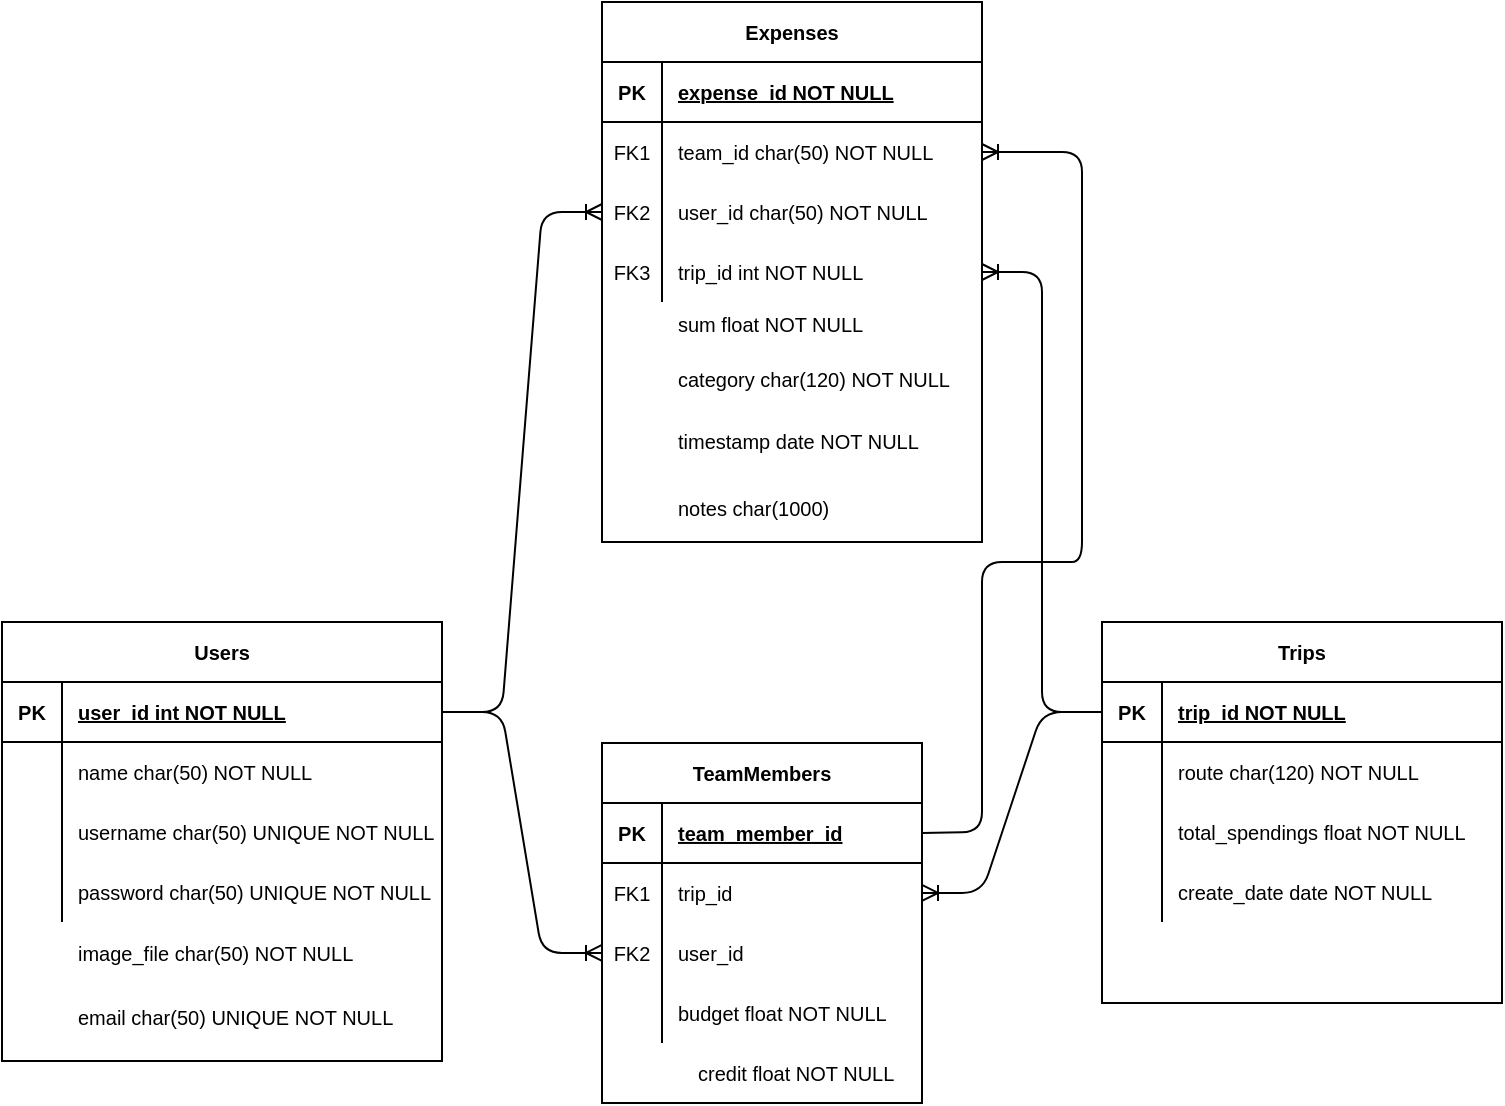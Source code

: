 <mxfile version="13.10.4" type="device"><diagram id="R2lEEEUBdFMjLlhIrx00" name="Page-1"><mxGraphModel dx="1394" dy="886" grid="1" gridSize="10" guides="1" tooltips="1" connect="1" arrows="1" fold="1" page="1" pageScale="1" pageWidth="850" pageHeight="1100" math="0" shadow="0" extFonts="Permanent Marker^https://fonts.googleapis.com/css?family=Permanent+Marker"><root><mxCell id="0"/><mxCell id="1" parent="0"/><mxCell id="nhQaofarIDC7sMtflbEb-67" value="" style="group;fontSize=10;" parent="1" vertex="1" connectable="0"><mxGeometry x="360" y="480" width="228" height="270" as="geometry"/></mxCell><mxCell id="ixAjLZHikR3PW5POOQm4-48" value="" style="group" vertex="1" connectable="0" parent="nhQaofarIDC7sMtflbEb-67"><mxGeometry width="228" height="270" as="geometry"/></mxCell><mxCell id="nhQaofarIDC7sMtflbEb-33" value="Expenses" style="shape=table;startSize=30;container=1;collapsible=1;childLayout=tableLayout;fixedRows=1;rowLines=0;fontStyle=1;align=center;resizeLast=1;fontSize=10;" parent="ixAjLZHikR3PW5POOQm4-48" vertex="1"><mxGeometry width="190" height="270" as="geometry"/></mxCell><mxCell id="nhQaofarIDC7sMtflbEb-34" value="" style="shape=partialRectangle;collapsible=0;dropTarget=0;pointerEvents=0;fillColor=none;top=0;left=0;bottom=1;right=0;points=[[0,0.5],[1,0.5]];portConstraint=eastwest;fontSize=10;" parent="nhQaofarIDC7sMtflbEb-33" vertex="1"><mxGeometry y="30" width="190" height="30" as="geometry"/></mxCell><mxCell id="nhQaofarIDC7sMtflbEb-35" value="PK" style="shape=partialRectangle;connectable=0;fillColor=none;top=0;left=0;bottom=0;right=0;fontStyle=1;overflow=hidden;fontSize=10;" parent="nhQaofarIDC7sMtflbEb-34" vertex="1"><mxGeometry width="30" height="30" as="geometry"/></mxCell><mxCell id="nhQaofarIDC7sMtflbEb-36" value="expense_id NOT NULL" style="shape=partialRectangle;connectable=0;fillColor=none;top=0;left=0;bottom=0;right=0;align=left;spacingLeft=6;fontStyle=5;overflow=hidden;fontSize=10;" parent="nhQaofarIDC7sMtflbEb-34" vertex="1"><mxGeometry x="30" width="160" height="30" as="geometry"/></mxCell><mxCell id="nhQaofarIDC7sMtflbEb-43" value="" style="shape=partialRectangle;collapsible=0;dropTarget=0;pointerEvents=0;fillColor=none;top=0;left=0;bottom=0;right=0;points=[[0,0.5],[1,0.5]];portConstraint=eastwest;fontSize=10;" parent="nhQaofarIDC7sMtflbEb-33" vertex="1"><mxGeometry y="60" width="190" height="30" as="geometry"/></mxCell><mxCell id="nhQaofarIDC7sMtflbEb-44" value="FK1" style="shape=partialRectangle;connectable=0;fillColor=none;top=0;left=0;bottom=0;right=0;editable=1;overflow=hidden;fontSize=10;" parent="nhQaofarIDC7sMtflbEb-43" vertex="1"><mxGeometry width="30" height="30" as="geometry"/></mxCell><mxCell id="nhQaofarIDC7sMtflbEb-45" value="team_id char(50) NOT NULL" style="shape=partialRectangle;connectable=0;fillColor=none;top=0;left=0;bottom=0;right=0;align=left;spacingLeft=6;overflow=hidden;fontSize=10;" parent="nhQaofarIDC7sMtflbEb-43" vertex="1"><mxGeometry x="30" width="160" height="30" as="geometry"/></mxCell><mxCell id="nhQaofarIDC7sMtflbEb-40" value="" style="shape=partialRectangle;collapsible=0;dropTarget=0;pointerEvents=0;fillColor=none;top=0;left=0;bottom=0;right=0;points=[[0,0.5],[1,0.5]];portConstraint=eastwest;fontSize=10;" parent="nhQaofarIDC7sMtflbEb-33" vertex="1"><mxGeometry y="90" width="190" height="30" as="geometry"/></mxCell><mxCell id="nhQaofarIDC7sMtflbEb-41" value="FK2" style="shape=partialRectangle;connectable=0;fillColor=none;top=0;left=0;bottom=0;right=0;editable=1;overflow=hidden;fontSize=10;" parent="nhQaofarIDC7sMtflbEb-40" vertex="1"><mxGeometry width="30" height="30" as="geometry"/></mxCell><mxCell id="nhQaofarIDC7sMtflbEb-42" value="user_id char(50) NOT NULL" style="shape=partialRectangle;connectable=0;fillColor=none;top=0;left=0;bottom=0;right=0;align=left;spacingLeft=6;overflow=hidden;fontSize=10;" parent="nhQaofarIDC7sMtflbEb-40" vertex="1"><mxGeometry x="30" width="160" height="30" as="geometry"/></mxCell><mxCell id="nhQaofarIDC7sMtflbEb-37" value="" style="shape=partialRectangle;collapsible=0;dropTarget=0;pointerEvents=0;fillColor=none;top=0;left=0;bottom=0;right=0;points=[[0,0.5],[1,0.5]];portConstraint=eastwest;fontSize=10;" parent="nhQaofarIDC7sMtflbEb-33" vertex="1"><mxGeometry y="120" width="190" height="30" as="geometry"/></mxCell><mxCell id="nhQaofarIDC7sMtflbEb-38" value="FK3" style="shape=partialRectangle;connectable=0;fillColor=none;top=0;left=0;bottom=0;right=0;editable=1;overflow=hidden;fontSize=10;" parent="nhQaofarIDC7sMtflbEb-37" vertex="1"><mxGeometry width="30" height="30" as="geometry"/></mxCell><mxCell id="nhQaofarIDC7sMtflbEb-39" value="trip_id int NOT NULL" style="shape=partialRectangle;connectable=0;fillColor=none;top=0;left=0;bottom=0;right=0;align=left;spacingLeft=6;overflow=hidden;fontSize=10;" parent="nhQaofarIDC7sMtflbEb-37" vertex="1"><mxGeometry x="30" width="160" height="30" as="geometry"/></mxCell><mxCell id="nhQaofarIDC7sMtflbEb-46" value="category char(120) NOT NULL" style="shape=partialRectangle;connectable=0;fillColor=none;top=0;left=0;bottom=0;right=0;align=left;spacingLeft=6;overflow=hidden;fontSize=10;" parent="ixAjLZHikR3PW5POOQm4-48" vertex="1"><mxGeometry x="30" y="171.75" width="198" height="33.75" as="geometry"/></mxCell><mxCell id="nhQaofarIDC7sMtflbEb-48" value="timestamp date NOT NULL" style="shape=partialRectangle;connectable=0;fillColor=none;top=0;left=0;bottom=0;right=0;align=left;spacingLeft=6;overflow=hidden;fontSize=10;" parent="ixAjLZHikR3PW5POOQm4-48" vertex="1"><mxGeometry x="30" y="202.5" width="198" height="33.75" as="geometry"/></mxCell><mxCell id="nhQaofarIDC7sMtflbEb-49" value="notes char(1000)" style="shape=partialRectangle;connectable=0;fillColor=none;top=0;left=0;bottom=0;right=0;align=left;spacingLeft=6;overflow=hidden;fontSize=10;" parent="ixAjLZHikR3PW5POOQm4-48" vertex="1"><mxGeometry x="30" y="236.25" width="198" height="33.75" as="geometry"/></mxCell><mxCell id="nhQaofarIDC7sMtflbEb-78" value="sum float NOT NULL" style="shape=partialRectangle;connectable=0;fillColor=none;top=0;left=0;bottom=0;right=0;align=left;spacingLeft=6;overflow=hidden;fontSize=10;" parent="ixAjLZHikR3PW5POOQm4-48" vertex="1"><mxGeometry x="30" y="146" width="190.0" height="30" as="geometry"/></mxCell><mxCell id="nhQaofarIDC7sMtflbEb-79" value="" style="shape=partialRectangle;connectable=0;fillColor=none;top=0;left=0;bottom=0;right=0;editable=1;overflow=hidden;fontSize=10;" parent="ixAjLZHikR3PW5POOQm4-48" vertex="1"><mxGeometry x="2" y="144.13" width="25" height="33.75" as="geometry"/></mxCell><mxCell id="ixAjLZHikR3PW5POOQm4-2" value="" style="edgeStyle=entityRelationEdgeStyle;fontSize=12;html=1;endArrow=ERoneToMany;entryX=0;entryY=0.5;entryDx=0;entryDy=0;exitX=1;exitY=0.5;exitDx=0;exitDy=0;" edge="1" parent="1" source="ixAjLZHikR3PW5POOQm4-5" target="nhQaofarIDC7sMtflbEb-40"><mxGeometry width="100" height="100" relative="1" as="geometry"><mxPoint x="250" y="600" as="sourcePoint"/><mxPoint x="310" y="530" as="targetPoint"/></mxGeometry></mxCell><mxCell id="ixAjLZHikR3PW5POOQm4-3" value="" style="group;fontSize=10;" vertex="1" connectable="0" parent="1"><mxGeometry x="60" y="790" width="270" height="230" as="geometry"/></mxCell><mxCell id="ixAjLZHikR3PW5POOQm4-4" value="Users" style="shape=table;startSize=30;container=1;collapsible=1;childLayout=tableLayout;fixedRows=1;rowLines=0;fontStyle=1;align=center;resizeLast=1;fontSize=10;" vertex="1" parent="ixAjLZHikR3PW5POOQm4-3"><mxGeometry width="220" height="219.545" as="geometry"/></mxCell><mxCell id="ixAjLZHikR3PW5POOQm4-5" value="" style="shape=partialRectangle;collapsible=0;dropTarget=0;pointerEvents=0;fillColor=none;top=0;left=0;bottom=1;right=0;points=[[0,0.5],[1,0.5]];portConstraint=eastwest;fontSize=10;" vertex="1" parent="ixAjLZHikR3PW5POOQm4-4"><mxGeometry y="30" width="220" height="30" as="geometry"/></mxCell><mxCell id="ixAjLZHikR3PW5POOQm4-6" value="PK" style="shape=partialRectangle;connectable=0;fillColor=none;top=0;left=0;bottom=0;right=0;fontStyle=1;overflow=hidden;fontSize=10;" vertex="1" parent="ixAjLZHikR3PW5POOQm4-5"><mxGeometry width="30" height="30" as="geometry"/></mxCell><mxCell id="ixAjLZHikR3PW5POOQm4-7" value="user_id int NOT NULL" style="shape=partialRectangle;connectable=0;fillColor=none;top=0;left=0;bottom=0;right=0;align=left;spacingLeft=6;fontStyle=5;overflow=hidden;fontSize=10;" vertex="1" parent="ixAjLZHikR3PW5POOQm4-5"><mxGeometry x="30" width="190" height="30" as="geometry"/></mxCell><mxCell id="ixAjLZHikR3PW5POOQm4-8" value="" style="shape=partialRectangle;collapsible=0;dropTarget=0;pointerEvents=0;fillColor=none;top=0;left=0;bottom=0;right=0;points=[[0,0.5],[1,0.5]];portConstraint=eastwest;fontSize=10;" vertex="1" parent="ixAjLZHikR3PW5POOQm4-4"><mxGeometry y="60" width="220" height="30" as="geometry"/></mxCell><mxCell id="ixAjLZHikR3PW5POOQm4-9" value="" style="shape=partialRectangle;connectable=0;fillColor=none;top=0;left=0;bottom=0;right=0;editable=1;overflow=hidden;fontSize=10;" vertex="1" parent="ixAjLZHikR3PW5POOQm4-8"><mxGeometry width="30" height="30" as="geometry"/></mxCell><mxCell id="ixAjLZHikR3PW5POOQm4-10" value="name char(50) NOT NULL" style="shape=partialRectangle;connectable=0;fillColor=none;top=0;left=0;bottom=0;right=0;align=left;spacingLeft=6;overflow=hidden;fontSize=10;" vertex="1" parent="ixAjLZHikR3PW5POOQm4-8"><mxGeometry x="30" width="190" height="30" as="geometry"/></mxCell><mxCell id="ixAjLZHikR3PW5POOQm4-11" value="" style="shape=partialRectangle;collapsible=0;dropTarget=0;pointerEvents=0;fillColor=none;top=0;left=0;bottom=0;right=0;points=[[0,0.5],[1,0.5]];portConstraint=eastwest;fontSize=10;" vertex="1" parent="ixAjLZHikR3PW5POOQm4-4"><mxGeometry y="90" width="220" height="30" as="geometry"/></mxCell><mxCell id="ixAjLZHikR3PW5POOQm4-12" value="" style="shape=partialRectangle;connectable=0;fillColor=none;top=0;left=0;bottom=0;right=0;editable=1;overflow=hidden;fontSize=10;" vertex="1" parent="ixAjLZHikR3PW5POOQm4-11"><mxGeometry width="30" height="30" as="geometry"/></mxCell><mxCell id="ixAjLZHikR3PW5POOQm4-13" value="username char(50) UNIQUE NOT NULL" style="shape=partialRectangle;connectable=0;fillColor=none;top=0;left=0;bottom=0;right=0;align=left;spacingLeft=6;overflow=hidden;fontSize=10;" vertex="1" parent="ixAjLZHikR3PW5POOQm4-11"><mxGeometry x="30" width="190" height="30" as="geometry"/></mxCell><mxCell id="ixAjLZHikR3PW5POOQm4-14" value="" style="shape=partialRectangle;collapsible=0;dropTarget=0;pointerEvents=0;fillColor=none;top=0;left=0;bottom=0;right=0;points=[[0,0.5],[1,0.5]];portConstraint=eastwest;fontSize=10;" vertex="1" parent="ixAjLZHikR3PW5POOQm4-4"><mxGeometry y="120" width="220" height="30" as="geometry"/></mxCell><mxCell id="ixAjLZHikR3PW5POOQm4-15" value="" style="shape=partialRectangle;connectable=0;fillColor=none;top=0;left=0;bottom=0;right=0;editable=1;overflow=hidden;fontSize=10;" vertex="1" parent="ixAjLZHikR3PW5POOQm4-14"><mxGeometry width="30" height="30" as="geometry"/></mxCell><mxCell id="ixAjLZHikR3PW5POOQm4-16" value="password char(50) UNIQUE NOT NULL" style="shape=partialRectangle;connectable=0;fillColor=none;top=0;left=0;bottom=0;right=0;align=left;spacingLeft=6;overflow=hidden;fontSize=10;" vertex="1" parent="ixAjLZHikR3PW5POOQm4-14"><mxGeometry x="30" width="190" height="30" as="geometry"/></mxCell><mxCell id="ixAjLZHikR3PW5POOQm4-17" value="email char(50) UNIQUE NOT NULL" style="shape=partialRectangle;connectable=0;fillColor=none;top=0;left=0;bottom=0;right=0;align=left;spacingLeft=6;overflow=hidden;fontSize=10;" vertex="1" parent="ixAjLZHikR3PW5POOQm4-3"><mxGeometry x="30" y="177.859" width="240" height="39.429" as="geometry"/></mxCell><mxCell id="ixAjLZHikR3PW5POOQm4-18" value="image_file char(50) NOT NULL" style="shape=partialRectangle;connectable=0;fillColor=none;top=0;left=0;bottom=0;right=0;align=left;spacingLeft=6;overflow=hidden;fontSize=10;" vertex="1" parent="ixAjLZHikR3PW5POOQm4-3"><mxGeometry x="30" y="145.997" width="240" height="39.429" as="geometry"/></mxCell><mxCell id="ixAjLZHikR3PW5POOQm4-19" value="Trips" style="shape=table;startSize=30;container=1;collapsible=1;childLayout=tableLayout;fixedRows=1;rowLines=0;fontStyle=1;align=center;resizeLast=1;fontSize=10;" vertex="1" parent="1"><mxGeometry x="610" y="790" width="200" height="190.48" as="geometry"/></mxCell><mxCell id="ixAjLZHikR3PW5POOQm4-20" value="" style="shape=partialRectangle;collapsible=0;dropTarget=0;pointerEvents=0;fillColor=none;top=0;left=0;bottom=1;right=0;points=[[0,0.5],[1,0.5]];portConstraint=eastwest;fontSize=10;" vertex="1" parent="ixAjLZHikR3PW5POOQm4-19"><mxGeometry y="30" width="200" height="30" as="geometry"/></mxCell><mxCell id="ixAjLZHikR3PW5POOQm4-21" value="PK" style="shape=partialRectangle;connectable=0;fillColor=none;top=0;left=0;bottom=0;right=0;fontStyle=1;overflow=hidden;fontSize=10;" vertex="1" parent="ixAjLZHikR3PW5POOQm4-20"><mxGeometry width="30" height="30" as="geometry"/></mxCell><mxCell id="ixAjLZHikR3PW5POOQm4-22" value="trip_id NOT NULL" style="shape=partialRectangle;connectable=0;fillColor=none;top=0;left=0;bottom=0;right=0;align=left;spacingLeft=6;fontStyle=5;overflow=hidden;fontSize=10;" vertex="1" parent="ixAjLZHikR3PW5POOQm4-20"><mxGeometry x="30" width="170" height="30" as="geometry"/></mxCell><mxCell id="ixAjLZHikR3PW5POOQm4-23" value="" style="shape=partialRectangle;collapsible=0;dropTarget=0;pointerEvents=0;fillColor=none;top=0;left=0;bottom=0;right=0;points=[[0,0.5],[1,0.5]];portConstraint=eastwest;fontSize=10;" vertex="1" parent="ixAjLZHikR3PW5POOQm4-19"><mxGeometry y="60" width="200" height="30" as="geometry"/></mxCell><mxCell id="ixAjLZHikR3PW5POOQm4-24" value="" style="shape=partialRectangle;connectable=0;fillColor=none;top=0;left=0;bottom=0;right=0;editable=1;overflow=hidden;fontSize=10;" vertex="1" parent="ixAjLZHikR3PW5POOQm4-23"><mxGeometry width="30" height="30" as="geometry"/></mxCell><mxCell id="ixAjLZHikR3PW5POOQm4-25" value="route char(120) NOT NULL" style="shape=partialRectangle;connectable=0;fillColor=none;top=0;left=0;bottom=0;right=0;align=left;spacingLeft=6;overflow=hidden;fontSize=10;" vertex="1" parent="ixAjLZHikR3PW5POOQm4-23"><mxGeometry x="30" width="170" height="30" as="geometry"/></mxCell><mxCell id="ixAjLZHikR3PW5POOQm4-26" value="" style="shape=partialRectangle;collapsible=0;dropTarget=0;pointerEvents=0;fillColor=none;top=0;left=0;bottom=0;right=0;points=[[0,0.5],[1,0.5]];portConstraint=eastwest;fontSize=10;" vertex="1" parent="ixAjLZHikR3PW5POOQm4-19"><mxGeometry y="90" width="200" height="30" as="geometry"/></mxCell><mxCell id="ixAjLZHikR3PW5POOQm4-27" value="" style="shape=partialRectangle;connectable=0;fillColor=none;top=0;left=0;bottom=0;right=0;editable=1;overflow=hidden;fontSize=10;" vertex="1" parent="ixAjLZHikR3PW5POOQm4-26"><mxGeometry width="30" height="30" as="geometry"/></mxCell><mxCell id="ixAjLZHikR3PW5POOQm4-28" value="total_spendings float NOT NULL" style="shape=partialRectangle;connectable=0;fillColor=none;top=0;left=0;bottom=0;right=0;align=left;spacingLeft=6;overflow=hidden;fontSize=10;" vertex="1" parent="ixAjLZHikR3PW5POOQm4-26"><mxGeometry x="30" width="170" height="30" as="geometry"/></mxCell><mxCell id="ixAjLZHikR3PW5POOQm4-29" value="" style="shape=partialRectangle;collapsible=0;dropTarget=0;pointerEvents=0;fillColor=none;top=0;left=0;bottom=0;right=0;points=[[0,0.5],[1,0.5]];portConstraint=eastwest;fontSize=10;" vertex="1" parent="ixAjLZHikR3PW5POOQm4-19"><mxGeometry y="120" width="200" height="30" as="geometry"/></mxCell><mxCell id="ixAjLZHikR3PW5POOQm4-30" value="" style="shape=partialRectangle;connectable=0;fillColor=none;top=0;left=0;bottom=0;right=0;editable=1;overflow=hidden;fontSize=10;" vertex="1" parent="ixAjLZHikR3PW5POOQm4-29"><mxGeometry width="30" height="30" as="geometry"/></mxCell><mxCell id="ixAjLZHikR3PW5POOQm4-31" value="create_date date NOT NULL" style="shape=partialRectangle;connectable=0;fillColor=none;top=0;left=0;bottom=0;right=0;align=left;spacingLeft=6;overflow=hidden;fontSize=10;" vertex="1" parent="ixAjLZHikR3PW5POOQm4-29"><mxGeometry x="30" width="170" height="30" as="geometry"/></mxCell><mxCell id="ixAjLZHikR3PW5POOQm4-32" value="TeamMembers" style="shape=table;startSize=30;container=1;collapsible=1;childLayout=tableLayout;fixedRows=1;rowLines=0;fontStyle=1;align=center;resizeLast=1;fontSize=10;" vertex="1" parent="1"><mxGeometry x="360" y="850.48" width="160" height="180" as="geometry"/></mxCell><mxCell id="ixAjLZHikR3PW5POOQm4-33" value="" style="shape=partialRectangle;collapsible=0;dropTarget=0;pointerEvents=0;fillColor=none;top=0;left=0;bottom=1;right=0;points=[[0,0.5],[1,0.5]];portConstraint=eastwest;fontSize=10;" vertex="1" parent="ixAjLZHikR3PW5POOQm4-32"><mxGeometry y="30" width="160" height="30" as="geometry"/></mxCell><mxCell id="ixAjLZHikR3PW5POOQm4-34" value="PK" style="shape=partialRectangle;connectable=0;fillColor=none;top=0;left=0;bottom=0;right=0;fontStyle=1;overflow=hidden;fontSize=10;" vertex="1" parent="ixAjLZHikR3PW5POOQm4-33"><mxGeometry width="30" height="30" as="geometry"/></mxCell><mxCell id="ixAjLZHikR3PW5POOQm4-35" value="team_member_id" style="shape=partialRectangle;connectable=0;fillColor=none;top=0;left=0;bottom=0;right=0;align=left;spacingLeft=6;fontStyle=5;overflow=hidden;fontSize=10;" vertex="1" parent="ixAjLZHikR3PW5POOQm4-33"><mxGeometry x="30" width="130" height="30" as="geometry"/></mxCell><mxCell id="ixAjLZHikR3PW5POOQm4-36" value="" style="shape=partialRectangle;collapsible=0;dropTarget=0;pointerEvents=0;fillColor=none;top=0;left=0;bottom=0;right=0;points=[[0,0.5],[1,0.5]];portConstraint=eastwest;fontSize=10;" vertex="1" parent="ixAjLZHikR3PW5POOQm4-32"><mxGeometry y="60" width="160" height="30" as="geometry"/></mxCell><mxCell id="ixAjLZHikR3PW5POOQm4-37" value="FK1" style="shape=partialRectangle;connectable=0;fillColor=none;top=0;left=0;bottom=0;right=0;editable=1;overflow=hidden;fontSize=10;" vertex="1" parent="ixAjLZHikR3PW5POOQm4-36"><mxGeometry width="30" height="30" as="geometry"/></mxCell><mxCell id="ixAjLZHikR3PW5POOQm4-38" value="trip_id" style="shape=partialRectangle;connectable=0;fillColor=none;top=0;left=0;bottom=0;right=0;align=left;spacingLeft=6;overflow=hidden;fontSize=10;" vertex="1" parent="ixAjLZHikR3PW5POOQm4-36"><mxGeometry x="30" width="130" height="30" as="geometry"/></mxCell><mxCell id="ixAjLZHikR3PW5POOQm4-39" value="" style="shape=partialRectangle;collapsible=0;dropTarget=0;pointerEvents=0;fillColor=none;top=0;left=0;bottom=0;right=0;points=[[0,0.5],[1,0.5]];portConstraint=eastwest;fontSize=10;" vertex="1" parent="ixAjLZHikR3PW5POOQm4-32"><mxGeometry y="90" width="160" height="30" as="geometry"/></mxCell><mxCell id="ixAjLZHikR3PW5POOQm4-40" value="FK2" style="shape=partialRectangle;connectable=0;fillColor=none;top=0;left=0;bottom=0;right=0;editable=1;overflow=hidden;fontSize=10;" vertex="1" parent="ixAjLZHikR3PW5POOQm4-39"><mxGeometry width="30" height="30" as="geometry"/></mxCell><mxCell id="ixAjLZHikR3PW5POOQm4-41" value="user_id" style="shape=partialRectangle;connectable=0;fillColor=none;top=0;left=0;bottom=0;right=0;align=left;spacingLeft=6;overflow=hidden;fontSize=10;" vertex="1" parent="ixAjLZHikR3PW5POOQm4-39"><mxGeometry x="30" width="130" height="30" as="geometry"/></mxCell><mxCell id="ixAjLZHikR3PW5POOQm4-42" value="" style="shape=partialRectangle;collapsible=0;dropTarget=0;pointerEvents=0;fillColor=none;top=0;left=0;bottom=0;right=0;points=[[0,0.5],[1,0.5]];portConstraint=eastwest;fontSize=10;" vertex="1" parent="ixAjLZHikR3PW5POOQm4-32"><mxGeometry y="120" width="160" height="30" as="geometry"/></mxCell><mxCell id="ixAjLZHikR3PW5POOQm4-43" value="" style="shape=partialRectangle;connectable=0;fillColor=none;top=0;left=0;bottom=0;right=0;editable=1;overflow=hidden;fontSize=10;" vertex="1" parent="ixAjLZHikR3PW5POOQm4-42"><mxGeometry width="30" height="30" as="geometry"/></mxCell><mxCell id="ixAjLZHikR3PW5POOQm4-44" value="budget float NOT NULL" style="shape=partialRectangle;connectable=0;fillColor=none;top=0;left=0;bottom=0;right=0;align=left;spacingLeft=6;overflow=hidden;fontSize=10;" vertex="1" parent="ixAjLZHikR3PW5POOQm4-42"><mxGeometry x="30" width="130" height="30" as="geometry"/></mxCell><mxCell id="ixAjLZHikR3PW5POOQm4-45" value="credit float NOT NULL" style="shape=partialRectangle;connectable=0;fillColor=none;top=0;left=0;bottom=0;right=0;align=left;spacingLeft=6;overflow=hidden;fontSize=10;" vertex="1" parent="1"><mxGeometry x="400" y="1000.48" width="150" height="30" as="geometry"/></mxCell><mxCell id="ixAjLZHikR3PW5POOQm4-46" value="" style="edgeStyle=entityRelationEdgeStyle;fontSize=12;html=1;endArrow=ERoneToMany;exitX=1;exitY=0.5;exitDx=0;exitDy=0;entryX=0;entryY=0.5;entryDx=0;entryDy=0;" edge="1" parent="1" source="ixAjLZHikR3PW5POOQm4-5" target="ixAjLZHikR3PW5POOQm4-39"><mxGeometry width="100" height="100" relative="1" as="geometry"><mxPoint x="258" y="840.48" as="sourcePoint"/><mxPoint x="348" y="900.48" as="targetPoint"/></mxGeometry></mxCell><mxCell id="ixAjLZHikR3PW5POOQm4-47" value="" style="edgeStyle=entityRelationEdgeStyle;fontSize=12;html=1;endArrow=ERoneToMany;exitX=0;exitY=0.5;exitDx=0;exitDy=0;entryX=1;entryY=0.5;entryDx=0;entryDy=0;" edge="1" parent="1" source="ixAjLZHikR3PW5POOQm4-20" target="ixAjLZHikR3PW5POOQm4-36"><mxGeometry width="100" height="100" relative="1" as="geometry"><mxPoint x="642" y="1110.48" as="sourcePoint"/><mxPoint x="582" y="860.48" as="targetPoint"/></mxGeometry></mxCell><mxCell id="ixAjLZHikR3PW5POOQm4-49" value="" style="fontSize=12;html=1;endArrow=ERoneToMany;entryX=1;entryY=0.5;entryDx=0;entryDy=0;exitX=1;exitY=0.5;exitDx=0;exitDy=0;" edge="1" parent="1" source="ixAjLZHikR3PW5POOQm4-33" target="nhQaofarIDC7sMtflbEb-43"><mxGeometry width="100" height="100" relative="1" as="geometry"><mxPoint x="530" y="895" as="sourcePoint"/><mxPoint x="240" y="640" as="targetPoint"/><Array as="points"><mxPoint x="550" y="895"/><mxPoint x="550" y="760"/><mxPoint x="580" y="760"/><mxPoint x="600" y="760"/><mxPoint x="600" y="555"/></Array></mxGeometry></mxCell><mxCell id="ixAjLZHikR3PW5POOQm4-50" value="" style="edgeStyle=entityRelationEdgeStyle;fontSize=12;html=1;endArrow=ERoneToMany;exitX=0;exitY=0.5;exitDx=0;exitDy=0;entryX=1;entryY=0.5;entryDx=0;entryDy=0;" edge="1" parent="1" source="ixAjLZHikR3PW5POOQm4-20" target="nhQaofarIDC7sMtflbEb-37"><mxGeometry width="100" height="100" relative="1" as="geometry"><mxPoint x="380" y="780" as="sourcePoint"/><mxPoint x="480" y="680" as="targetPoint"/></mxGeometry></mxCell></root></mxGraphModel></diagram></mxfile>